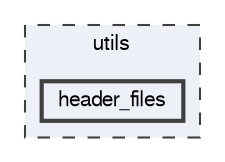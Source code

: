 digraph "header_files"
{
 // LATEX_PDF_SIZE
  bgcolor="transparent";
  edge [fontname=FreeSans,fontsize=10,labelfontname=FreeSans,labelfontsize=10];
  node [fontname=FreeSans,fontsize=10,shape=box,height=0.2,width=0.4];
  compound=true
  subgraph clusterdir_7dbb3f8d9b3c7f1bbfe241818c433d10 {
    graph [ bgcolor="#edf0f7", pencolor="grey25", label="utils", fontname=FreeSans,fontsize=10 style="filled,dashed", URL="dir_7dbb3f8d9b3c7f1bbfe241818c433d10.html",tooltip=""]
  dir_d045f14fb0b509e648c120fba6749e0b [label="header_files", fillcolor="#edf0f7", color="grey25", style="filled,bold", URL="dir_d045f14fb0b509e648c120fba6749e0b.html",tooltip=""];
  }
}
